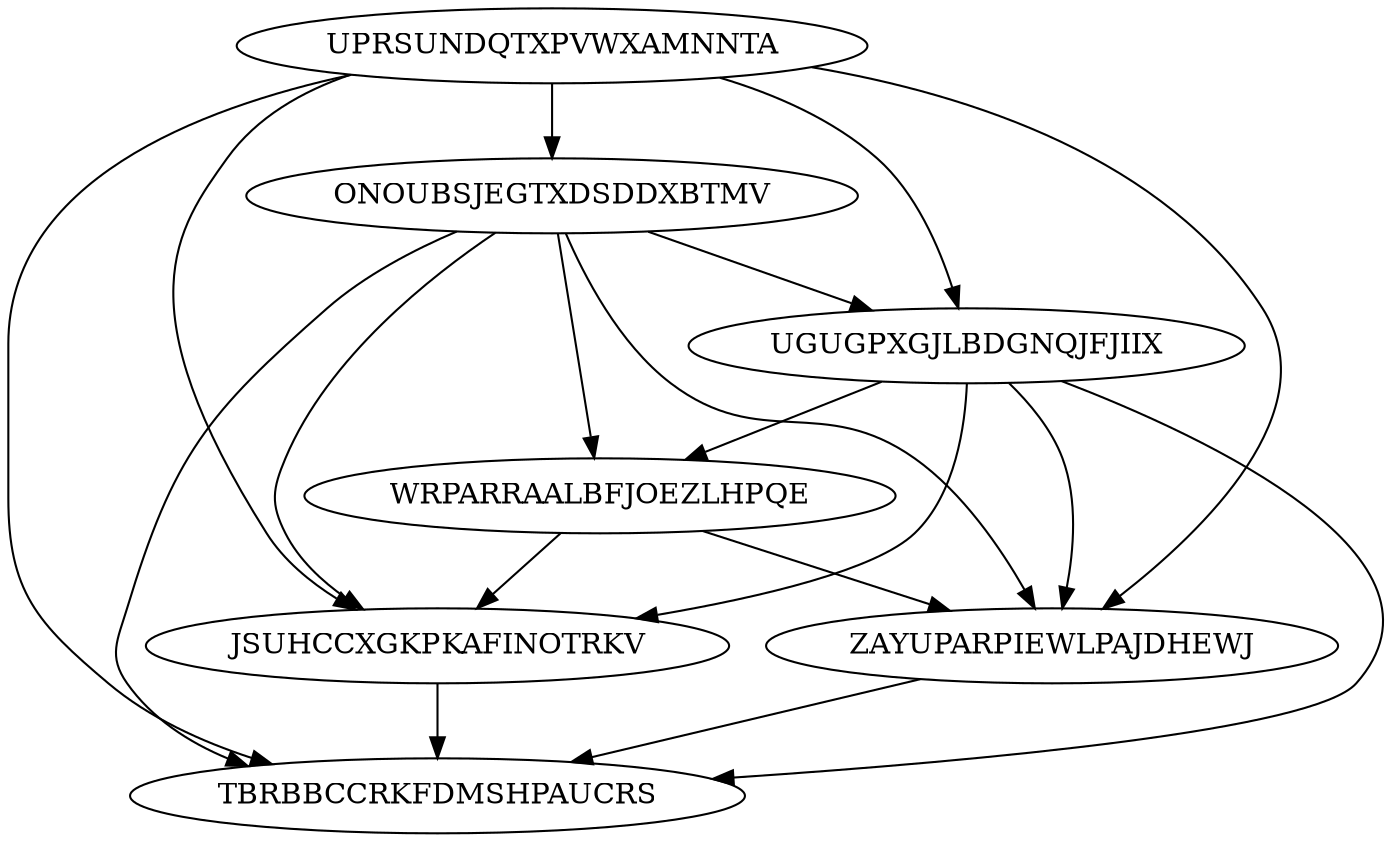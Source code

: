 digraph N7M18 {
	UPRSUNDQTXPVWXAMNNTA	[Weight=12];
	ONOUBSJEGTXDSDDXBTMV	[Weight=13];
	UGUGPXGJLBDGNQJFJIIX	[Weight=12];
	WRPARRAALBFJOEZLHPQE	[Weight=12];
	JSUHCCXGKPKAFINOTRKV	[Weight=17];
	ZAYUPARPIEWLPAJDHEWJ	[Weight=13];
	TBRBBCCRKFDMSHPAUCRS	[Weight=13];
	UGUGPXGJLBDGNQJFJIIX -> TBRBBCCRKFDMSHPAUCRS [Weight=19];
	WRPARRAALBFJOEZLHPQE -> JSUHCCXGKPKAFINOTRKV [Weight=11];
	UGUGPXGJLBDGNQJFJIIX -> WRPARRAALBFJOEZLHPQE [Weight=15];
	ZAYUPARPIEWLPAJDHEWJ -> TBRBBCCRKFDMSHPAUCRS [Weight=14];
	UPRSUNDQTXPVWXAMNNTA -> ONOUBSJEGTXDSDDXBTMV [Weight=18];
	ONOUBSJEGTXDSDDXBTMV -> WRPARRAALBFJOEZLHPQE [Weight=14];
	UPRSUNDQTXPVWXAMNNTA -> TBRBBCCRKFDMSHPAUCRS [Weight=15];
	UPRSUNDQTXPVWXAMNNTA -> ZAYUPARPIEWLPAJDHEWJ [Weight=12];
	ONOUBSJEGTXDSDDXBTMV -> JSUHCCXGKPKAFINOTRKV [Weight=17];
	ONOUBSJEGTXDSDDXBTMV -> ZAYUPARPIEWLPAJDHEWJ [Weight=13];
	ONOUBSJEGTXDSDDXBTMV -> UGUGPXGJLBDGNQJFJIIX [Weight=13];
	UGUGPXGJLBDGNQJFJIIX -> JSUHCCXGKPKAFINOTRKV [Weight=12];
	ONOUBSJEGTXDSDDXBTMV -> TBRBBCCRKFDMSHPAUCRS [Weight=15];
	UPRSUNDQTXPVWXAMNNTA -> JSUHCCXGKPKAFINOTRKV [Weight=19];
	JSUHCCXGKPKAFINOTRKV -> TBRBBCCRKFDMSHPAUCRS [Weight=11];
	UPRSUNDQTXPVWXAMNNTA -> UGUGPXGJLBDGNQJFJIIX [Weight=17];
	UGUGPXGJLBDGNQJFJIIX -> ZAYUPARPIEWLPAJDHEWJ [Weight=18];
	WRPARRAALBFJOEZLHPQE -> ZAYUPARPIEWLPAJDHEWJ [Weight=18];
}
